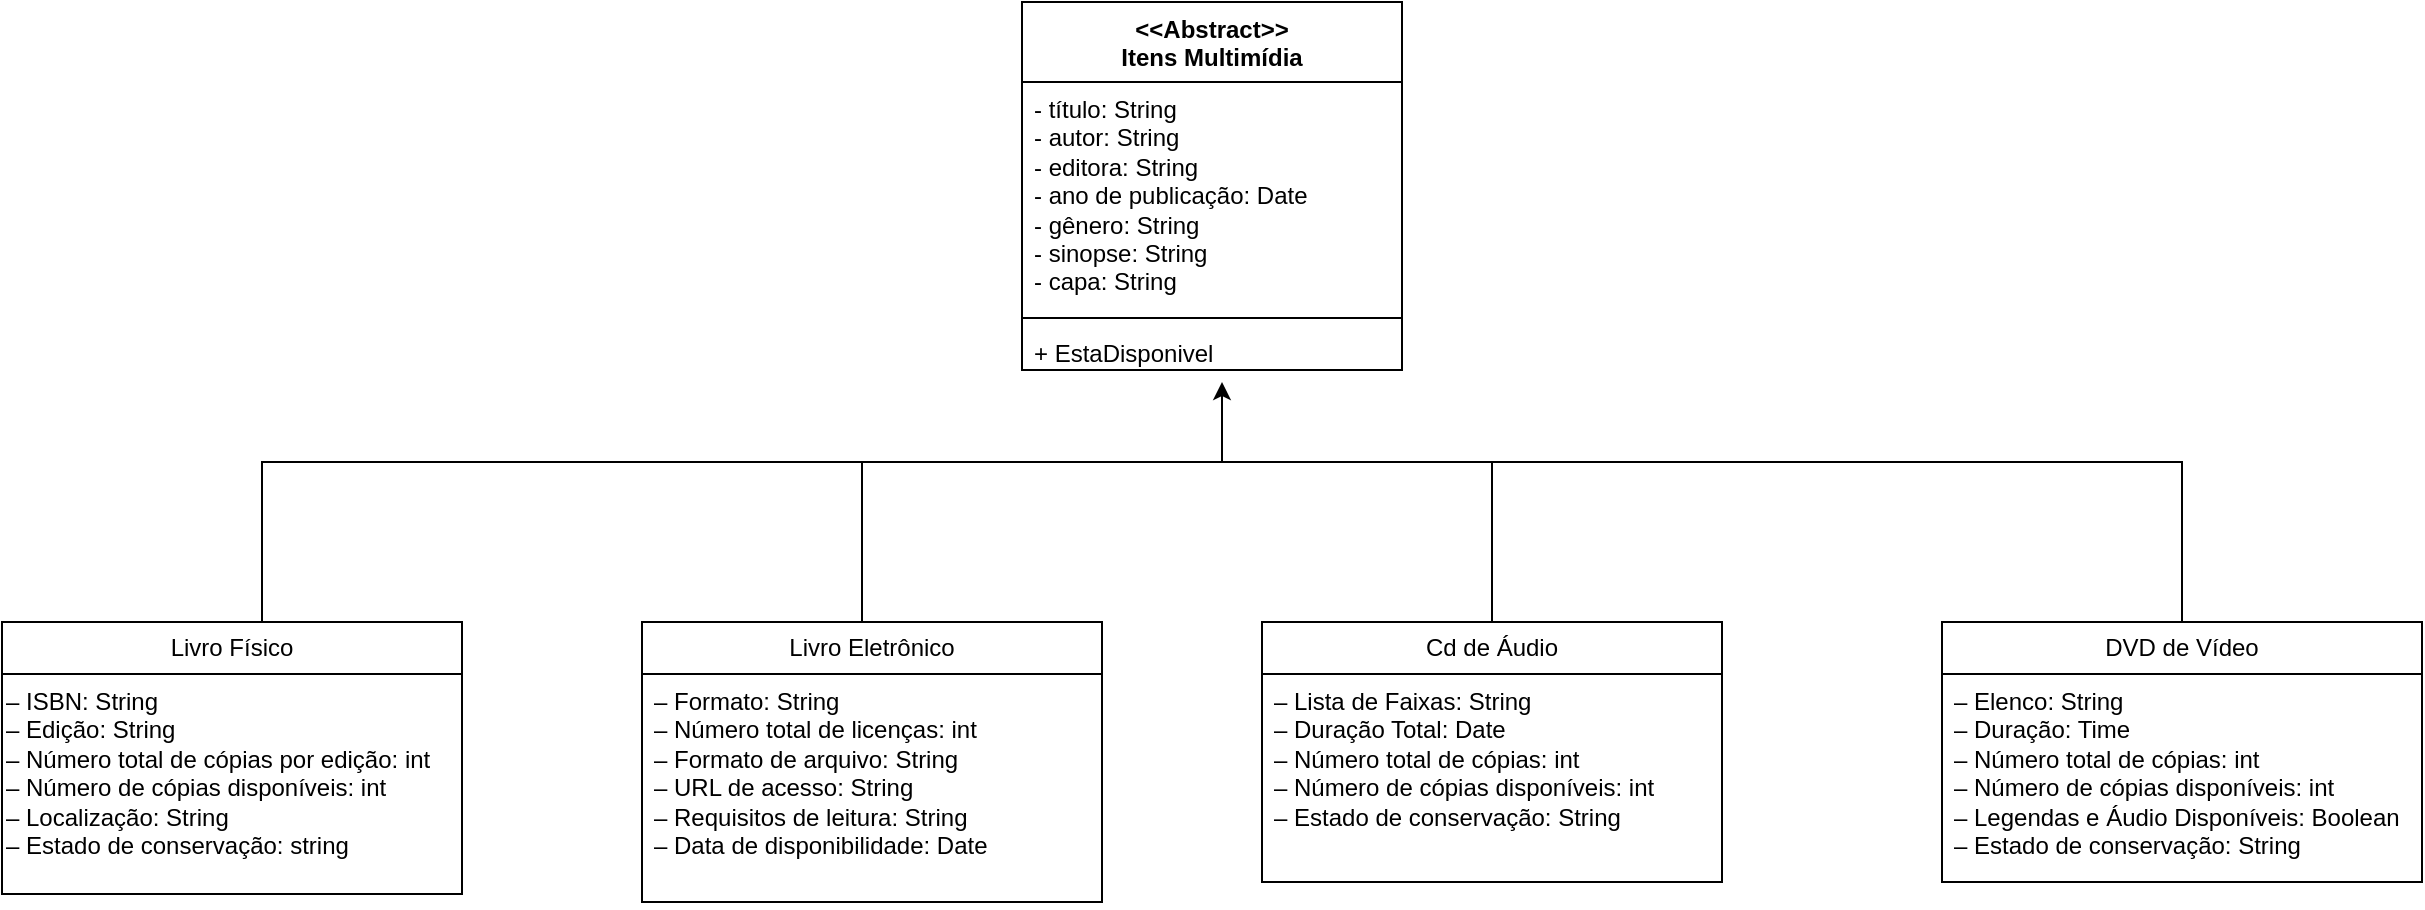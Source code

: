 <mxfile version="21.6.8" type="github">
  <diagram id="C5RBs43oDa-KdzZeNtuy" name="Page-1">
    <mxGraphModel dx="2427" dy="789" grid="1" gridSize="10" guides="1" tooltips="1" connect="1" arrows="1" fold="1" page="1" pageScale="1" pageWidth="827" pageHeight="1169" math="0" shadow="0">
      <root>
        <object label="" dawdwa="dawdwad" grgrdgrd="gdrgrdg" fesfesf="regerge" id="WIyWlLk6GJQsqaUBKTNV-0">
          <mxCell />
        </object>
        <mxCell id="WIyWlLk6GJQsqaUBKTNV-1" parent="WIyWlLk6GJQsqaUBKTNV-0" />
        <mxCell id="a481yiPgKqfhCZ4eKlHy-12" value="&lt;div&gt;&amp;lt;&amp;lt;Abstract&amp;gt;&amp;gt;&lt;/div&gt;&lt;div&gt;Itens Multimídia&lt;br&gt;&lt;/div&gt;" style="swimlane;align=center;verticalAlign=top;childLayout=stackLayout;horizontal=1;startSize=40;horizontalStack=0;resizeParent=1;resizeParentMax=0;resizeLast=0;collapsible=1;marginBottom=0;whiteSpace=wrap;html=1;" vertex="1" parent="WIyWlLk6GJQsqaUBKTNV-1">
          <mxGeometry x="300" y="50" width="190" height="184" as="geometry">
            <mxRectangle x="330" y="90" width="130" height="30" as="alternateBounds" />
          </mxGeometry>
        </mxCell>
        <mxCell id="a481yiPgKqfhCZ4eKlHy-13" value="- título: String&#xa;- autor: String&#xa;- editora: String&#xa;- ano de publicação: Date&#xa;- gênero: String&#xa;- sinopse: String&#xa;- capa: String" style="text;strokeColor=none;fillColor=none;align=left;verticalAlign=top;spacingLeft=4;spacingRight=4;overflow=hidden;rotatable=0;points=[[0,0.5],[1,0.5]];portConstraint=eastwest;whiteSpace=wrap;html=1;" vertex="1" parent="a481yiPgKqfhCZ4eKlHy-12">
          <mxGeometry y="40" width="190" height="114" as="geometry" />
        </mxCell>
        <mxCell id="a481yiPgKqfhCZ4eKlHy-14" value="" style="line;strokeWidth=1;fillColor=none;align=left;verticalAlign=middle;spacingTop=-1;spacingLeft=3;spacingRight=3;rotatable=0;labelPosition=right;points=[];portConstraint=eastwest;strokeColor=inherit;" vertex="1" parent="a481yiPgKqfhCZ4eKlHy-12">
          <mxGeometry y="154" width="190" height="8" as="geometry" />
        </mxCell>
        <mxCell id="a481yiPgKqfhCZ4eKlHy-15" value="+ EstaDisponivel" style="text;strokeColor=none;fillColor=none;align=left;verticalAlign=top;spacingLeft=4;spacingRight=4;overflow=hidden;rotatable=0;points=[[0,0.5],[1,0.5]];portConstraint=eastwest;whiteSpace=wrap;html=1;" vertex="1" parent="a481yiPgKqfhCZ4eKlHy-12">
          <mxGeometry y="162" width="190" height="22" as="geometry" />
        </mxCell>
        <mxCell id="a481yiPgKqfhCZ4eKlHy-29" value="Livro Físico" style="swimlane;fontStyle=0;childLayout=stackLayout;horizontal=1;startSize=26;fillColor=none;horizontalStack=0;resizeParent=1;resizeParentMax=0;resizeLast=0;collapsible=1;marginBottom=0;whiteSpace=wrap;html=1;" vertex="1" parent="WIyWlLk6GJQsqaUBKTNV-1">
          <mxGeometry x="-210" y="360" width="230" height="136" as="geometry" />
        </mxCell>
        <mxCell id="a481yiPgKqfhCZ4eKlHy-33" value="– ISBN: String&#xa;– Edição: String&#xa;– Número total de cópias por edição: int&#xa;– Número de cópias disponíveis: int&#xa;– Localização: String&#xa;– Estado de conservação: string" style="text;whiteSpace=wrap;" vertex="1" parent="a481yiPgKqfhCZ4eKlHy-29">
          <mxGeometry y="26" width="230" height="110" as="geometry" />
        </mxCell>
        <mxCell id="a481yiPgKqfhCZ4eKlHy-37" value="" style="edgeStyle=none;orthogonalLoop=1;jettySize=auto;html=1;rounded=0;" edge="1" parent="WIyWlLk6GJQsqaUBKTNV-1">
          <mxGeometry width="80" relative="1" as="geometry">
            <mxPoint x="-80" y="360" as="sourcePoint" />
            <mxPoint x="400" y="240" as="targetPoint" />
            <Array as="points">
              <mxPoint x="-80" y="360" />
              <mxPoint x="-80" y="280" />
              <mxPoint x="400" y="280" />
            </Array>
          </mxGeometry>
        </mxCell>
        <mxCell id="a481yiPgKqfhCZ4eKlHy-40" value="Livro Eletrônico" style="swimlane;fontStyle=0;childLayout=stackLayout;horizontal=1;startSize=26;fillColor=none;horizontalStack=0;resizeParent=1;resizeParentMax=0;resizeLast=0;collapsible=1;marginBottom=0;whiteSpace=wrap;html=1;" vertex="1" parent="WIyWlLk6GJQsqaUBKTNV-1">
          <mxGeometry x="110" y="360" width="230" height="140" as="geometry" />
        </mxCell>
        <mxCell id="a481yiPgKqfhCZ4eKlHy-41" value="– Formato: String&#xa;– Número total de licenças: int&#xa;– Formato de arquivo: String&#xa;– URL de acesso: String&#xa;– Requisitos de leitura: String&#xa;– Data de disponibilidade: Date" style="text;strokeColor=none;fillColor=none;align=left;verticalAlign=top;spacingLeft=4;spacingRight=4;overflow=hidden;rotatable=0;points=[[0,0.5],[1,0.5]];portConstraint=eastwest;whiteSpace=wrap;html=1;" vertex="1" parent="a481yiPgKqfhCZ4eKlHy-40">
          <mxGeometry y="26" width="230" height="114" as="geometry" />
        </mxCell>
        <mxCell id="a481yiPgKqfhCZ4eKlHy-50" value="" style="endArrow=none;html=1;rounded=0;" edge="1" parent="WIyWlLk6GJQsqaUBKTNV-1">
          <mxGeometry width="50" height="50" relative="1" as="geometry">
            <mxPoint x="220" y="360" as="sourcePoint" />
            <mxPoint x="220" y="280" as="targetPoint" />
            <Array as="points">
              <mxPoint x="220" y="320" />
            </Array>
          </mxGeometry>
        </mxCell>
        <mxCell id="a481yiPgKqfhCZ4eKlHy-51" style="edgeStyle=none;rounded=0;orthogonalLoop=1;jettySize=auto;html=1;entryX=0.461;entryY=-0.007;entryDx=0;entryDy=0;entryPerimeter=0;" edge="1" parent="WIyWlLk6GJQsqaUBKTNV-1" source="a481yiPgKqfhCZ4eKlHy-40" target="a481yiPgKqfhCZ4eKlHy-40">
          <mxGeometry relative="1" as="geometry" />
        </mxCell>
        <mxCell id="a481yiPgKqfhCZ4eKlHy-52" value="Cd de Áudio" style="swimlane;fontStyle=0;childLayout=stackLayout;horizontal=1;startSize=26;fillColor=none;horizontalStack=0;resizeParent=1;resizeParentMax=0;resizeLast=0;collapsible=1;marginBottom=0;whiteSpace=wrap;html=1;" vertex="1" parent="WIyWlLk6GJQsqaUBKTNV-1">
          <mxGeometry x="420" y="360" width="230" height="130" as="geometry" />
        </mxCell>
        <mxCell id="a481yiPgKqfhCZ4eKlHy-53" value="– Lista de Faixas: String&#xa;– Duração Total: Date&#xa;– Número total de cópias: int&#xa;– Número de cópias disponíveis: int&#xa;– Estado de conservação: String" style="text;strokeColor=none;fillColor=none;align=left;verticalAlign=top;spacingLeft=4;spacingRight=4;overflow=hidden;rotatable=0;points=[[0,0.5],[1,0.5]];portConstraint=eastwest;whiteSpace=wrap;html=1;" vertex="1" parent="a481yiPgKqfhCZ4eKlHy-52">
          <mxGeometry y="26" width="230" height="104" as="geometry" />
        </mxCell>
        <mxCell id="a481yiPgKqfhCZ4eKlHy-59" value="" style="endArrow=none;html=1;rounded=0;entryX=0.5;entryY=0;entryDx=0;entryDy=0;" edge="1" parent="WIyWlLk6GJQsqaUBKTNV-1" target="a481yiPgKqfhCZ4eKlHy-52">
          <mxGeometry width="50" height="50" relative="1" as="geometry">
            <mxPoint x="400" y="280" as="sourcePoint" />
            <mxPoint x="530" y="360" as="targetPoint" />
            <Array as="points">
              <mxPoint x="535" y="280" />
            </Array>
          </mxGeometry>
        </mxCell>
        <mxCell id="a481yiPgKqfhCZ4eKlHy-60" value="DVD de Vídeo" style="swimlane;fontStyle=0;childLayout=stackLayout;horizontal=1;startSize=26;fillColor=none;horizontalStack=0;resizeParent=1;resizeParentMax=0;resizeLast=0;collapsible=1;marginBottom=0;whiteSpace=wrap;html=1;" vertex="1" parent="WIyWlLk6GJQsqaUBKTNV-1">
          <mxGeometry x="760" y="360" width="240" height="130" as="geometry" />
        </mxCell>
        <mxCell id="a481yiPgKqfhCZ4eKlHy-61" value="– Elenco: String&#xa;– Duração: Time&#xa;– Número total de cópias: int&#xa;– Número de cópias disponíveis: int&#xa;– Legendas e Áudio Disponíveis: Boolean&#xa;– Estado de conservação: String" style="text;strokeColor=none;fillColor=none;align=left;verticalAlign=top;spacingLeft=4;spacingRight=4;overflow=hidden;rotatable=0;points=[[0,0.5],[1,0.5]];portConstraint=eastwest;whiteSpace=wrap;html=1;" vertex="1" parent="a481yiPgKqfhCZ4eKlHy-60">
          <mxGeometry y="26" width="240" height="104" as="geometry" />
        </mxCell>
        <mxCell id="a481yiPgKqfhCZ4eKlHy-64" value="" style="endArrow=none;html=1;rounded=0;exitX=0.5;exitY=0;exitDx=0;exitDy=0;" edge="1" parent="WIyWlLk6GJQsqaUBKTNV-1" source="a481yiPgKqfhCZ4eKlHy-60">
          <mxGeometry width="50" height="50" relative="1" as="geometry">
            <mxPoint x="820" y="380" as="sourcePoint" />
            <mxPoint x="530" y="280" as="targetPoint" />
            <Array as="points">
              <mxPoint x="880" y="280" />
            </Array>
          </mxGeometry>
        </mxCell>
      </root>
    </mxGraphModel>
  </diagram>
</mxfile>

